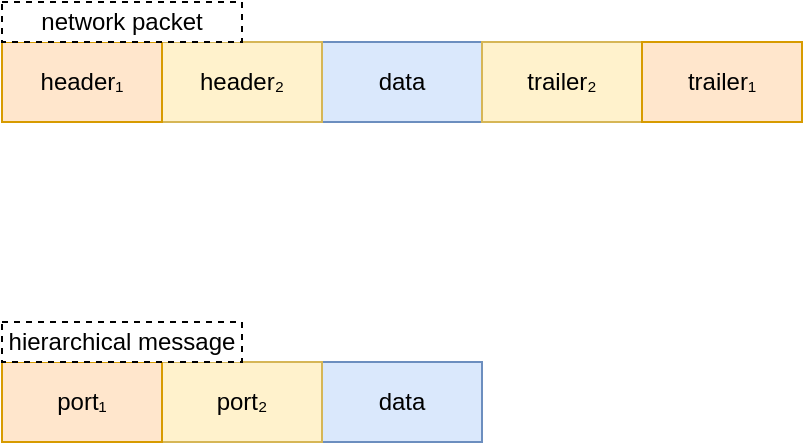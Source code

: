 <mxfile version="14.6.13" type="device" pages="2"><diagram id="3m-KtwvsOgRP81p00Mv4" name="network protocol"><mxGraphModel dx="1106" dy="774" grid="1" gridSize="10" guides="1" tooltips="1" connect="1" arrows="1" fold="1" page="1" pageScale="1" pageWidth="1100" pageHeight="850" math="0" shadow="0"><root><mxCell id="0"/><mxCell id="1" parent="0"/><mxCell id="UfsAURjnu7Vzh_LYW3xZ-1" value="data" style="rounded=0;whiteSpace=wrap;html=1;fillColor=#dae8fc;strokeColor=#6c8ebf;" vertex="1" parent="1"><mxGeometry x="280" y="160" width="80" height="40" as="geometry"/></mxCell><mxCell id="UfsAURjnu7Vzh_LYW3xZ-2" value="header₂" style="rounded=0;whiteSpace=wrap;html=1;fillColor=#fff2cc;strokeColor=#d6b656;" vertex="1" parent="1"><mxGeometry x="200" y="160" width="80" height="40" as="geometry"/></mxCell><mxCell id="UfsAURjnu7Vzh_LYW3xZ-3" value="trailer₂" style="rounded=0;whiteSpace=wrap;html=1;fillColor=#fff2cc;strokeColor=#d6b656;" vertex="1" parent="1"><mxGeometry x="360" y="160" width="80" height="40" as="geometry"/></mxCell><mxCell id="UfsAURjnu7Vzh_LYW3xZ-4" value="header₁" style="rounded=0;whiteSpace=wrap;html=1;fillColor=#ffe6cc;strokeColor=#d79b00;" vertex="1" parent="1"><mxGeometry x="120" y="160" width="80" height="40" as="geometry"/></mxCell><mxCell id="UfsAURjnu7Vzh_LYW3xZ-5" value="trailer₁" style="rounded=0;whiteSpace=wrap;html=1;fillColor=#ffe6cc;strokeColor=#d79b00;" vertex="1" parent="1"><mxGeometry x="440" y="160" width="80" height="40" as="geometry"/></mxCell><mxCell id="UfsAURjnu7Vzh_LYW3xZ-6" value="data" style="rounded=0;whiteSpace=wrap;html=1;fillColor=#dae8fc;strokeColor=#6c8ebf;" vertex="1" parent="1"><mxGeometry x="280" y="320" width="80" height="40" as="geometry"/></mxCell><mxCell id="UfsAURjnu7Vzh_LYW3xZ-7" value="port₂" style="rounded=0;whiteSpace=wrap;html=1;fillColor=#fff2cc;strokeColor=#d6b656;" vertex="1" parent="1"><mxGeometry x="200" y="320" width="80" height="40" as="geometry"/></mxCell><mxCell id="UfsAURjnu7Vzh_LYW3xZ-9" value="port₁" style="rounded=0;whiteSpace=wrap;html=1;fillColor=#ffe6cc;strokeColor=#d79b00;" vertex="1" parent="1"><mxGeometry x="120" y="320" width="80" height="40" as="geometry"/></mxCell><mxCell id="UfsAURjnu7Vzh_LYW3xZ-11" value="network packet" style="rounded=0;whiteSpace=wrap;html=1;dashed=1;" vertex="1" parent="1"><mxGeometry x="120" y="140" width="120" height="20" as="geometry"/></mxCell><mxCell id="UfsAURjnu7Vzh_LYW3xZ-12" value="hierarchical message" style="rounded=0;whiteSpace=wrap;html=1;dashed=1;" vertex="1" parent="1"><mxGeometry x="120" y="300" width="120" height="20" as="geometry"/></mxCell></root></mxGraphModel></diagram><diagram name="hm" id="nmzmgMZr_cOJsTkBqoVW"><mxGraphModel dx="1106" dy="774" grid="1" gridSize="10" guides="1" tooltips="1" connect="1" arrows="1" fold="1" page="1" pageScale="1" pageWidth="1100" pageHeight="850" math="0" shadow="0"><root><mxCell id="Fp5EjejhgGQGPz42S8ef-0"/><mxCell id="Fp5EjejhgGQGPz42S8ef-1" parent="Fp5EjejhgGQGPz42S8ef-0"/><mxCell id="Fp5EjejhgGQGPz42S8ef-14" value="port₁" style="rounded=0;whiteSpace=wrap;html=1;fillColor=#ffe6cc;strokeColor=#d79b00;verticalAlign=top;" vertex="1" parent="Fp5EjejhgGQGPz42S8ef-1"><mxGeometry x="260" y="400" width="120" height="110" as="geometry"/></mxCell><mxCell id="Fp5EjejhgGQGPz42S8ef-13" value="port₂" style="rounded=0;whiteSpace=wrap;html=1;fillColor=#fff2cc;strokeColor=#d6b656;verticalAlign=top;" vertex="1" parent="Fp5EjejhgGQGPz42S8ef-1"><mxGeometry x="270" y="425" width="100" height="75" as="geometry"/></mxCell><mxCell id="Fp5EjejhgGQGPz42S8ef-12" value="data" style="rounded=0;whiteSpace=wrap;html=1;fillColor=#dae8fc;strokeColor=#6c8ebf;verticalAlign=top;" vertex="1" parent="Fp5EjejhgGQGPz42S8ef-1"><mxGeometry x="280" y="450" width="80" height="40" as="geometry"/></mxCell><mxCell id="Fp5EjejhgGQGPz42S8ef-15" value="hierarchical message" style="rounded=0;whiteSpace=wrap;html=1;dashed=1;" vertex="1" parent="Fp5EjejhgGQGPz42S8ef-1"><mxGeometry x="260" y="380" width="120" height="20" as="geometry"/></mxCell></root></mxGraphModel></diagram></mxfile>